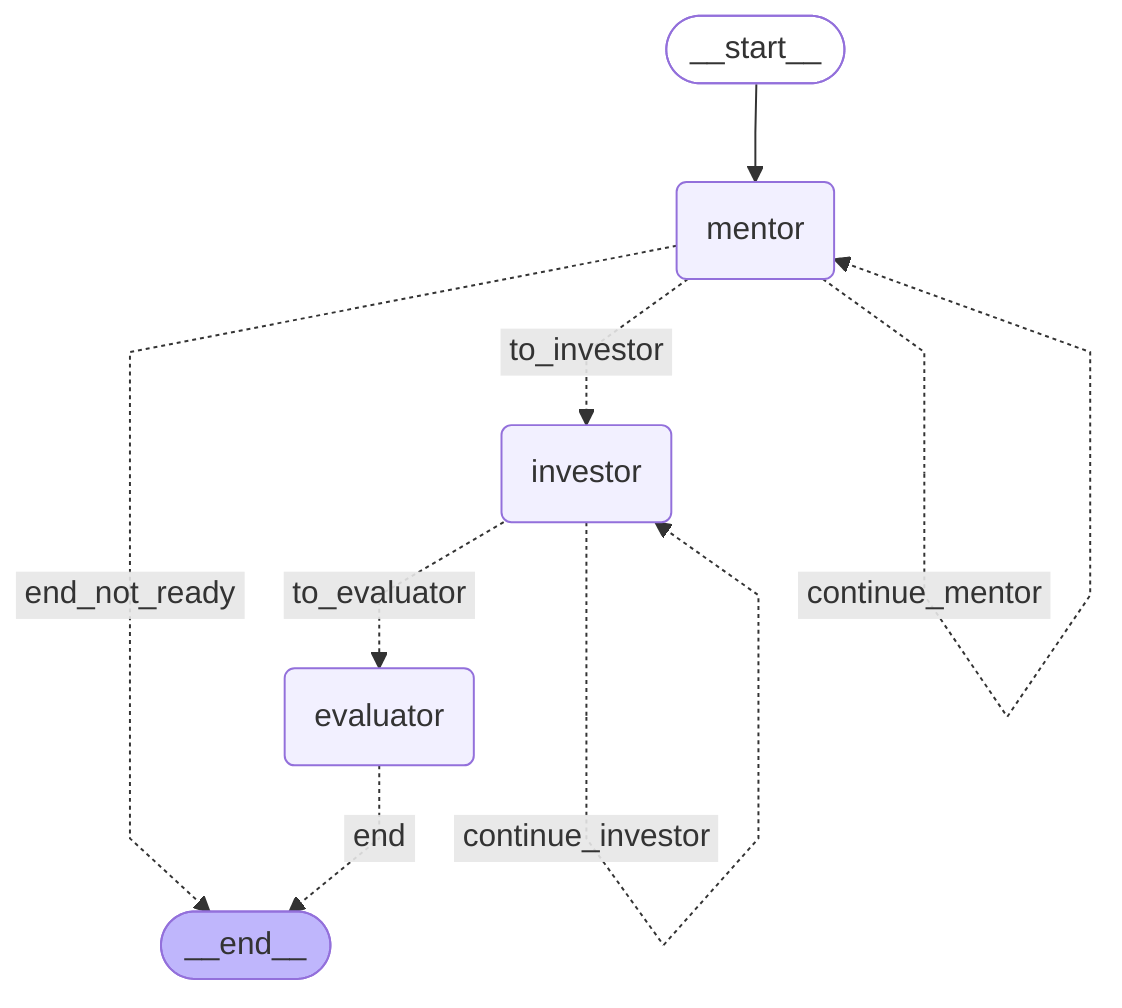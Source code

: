 ---
config:
  flowchart:
    curve: linear
---
graph TD;
	__start__([<p>__start__</p>]):::first
	mentor(mentor)
	investor(investor)
	evaluator(evaluator)
	__end__([<p>__end__</p>]):::last
	__start__ --> mentor;
	evaluator -. &nbsp;end&nbsp; .-> __end__;
	investor -. &nbsp;to_evaluator&nbsp; .-> evaluator;
	mentor -. &nbsp;end_not_ready&nbsp; .-> __end__;
	mentor -. &nbsp;to_investor&nbsp; .-> investor;
	investor -. &nbsp;continue_investor&nbsp; .-> investor;
	mentor -. &nbsp;continue_mentor&nbsp; .-> mentor;
	classDef default fill:#f2f0ff,line-height:1.2
	classDef first fill-opacity:0
	classDef last fill:#bfb6fc